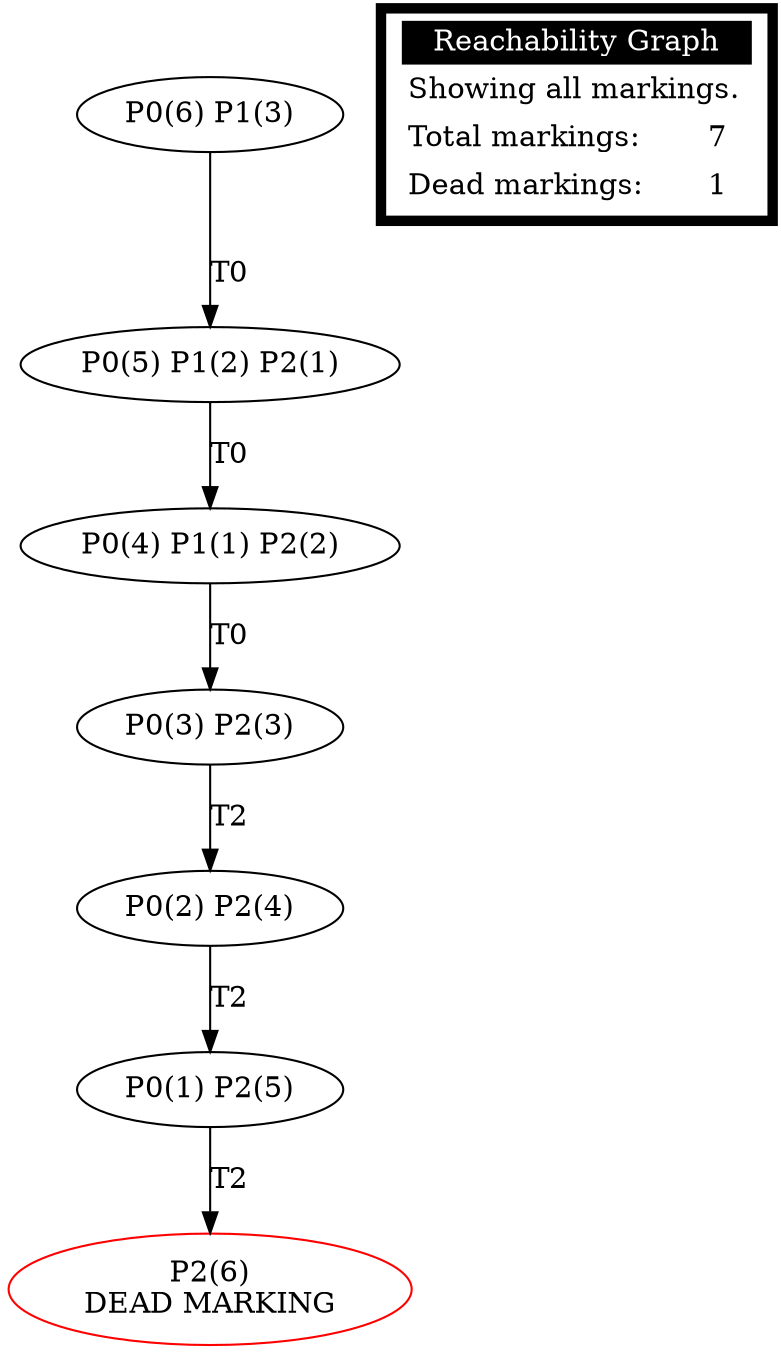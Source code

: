 digraph RG {
  T1 [ label="P0(6) P1(3)
"];
  T2 [ label="P0(5) P1(2) P2(1)
"];
  T1 -> T2 [ label=<T0>];
  T3 [ label="P0(4) P1(1) P2(2)
"];
  T2 -> T3 [ label=<T0>];
  T4 [ label="P0(3) P2(3)
"];
  T3 -> T4 [ label=<T0>];
  T5 [ label="P0(2) P2(4)
"];
  T4 -> T5 [ label=<T2>];
  T6 [ label="P0(1) P2(5)
"];
  T5 -> T6 [ label=<T2>];
  D7 [color=red label="P2(6)
DEAD MARKING
"];
  T6 -> D7 [ label=<T2>];
report [ style = "filled, bold" penwidth = 5 fillcolor = "white" shape=box label=<<table border="0" cellborder="0" cellpadding="3" bgcolor="white"><tr><td bgcolor="black" align="center" colspan="2"><font color="white">Reachability Graph</font></td></tr><tr><td align="left" colspan="2">Showing all markings.</td></tr><tr><td align="left">Total markings:</td><td>7</td></tr><tr><td align="left">Dead markings:</td><td>1</td></tr></table>> ];
}
